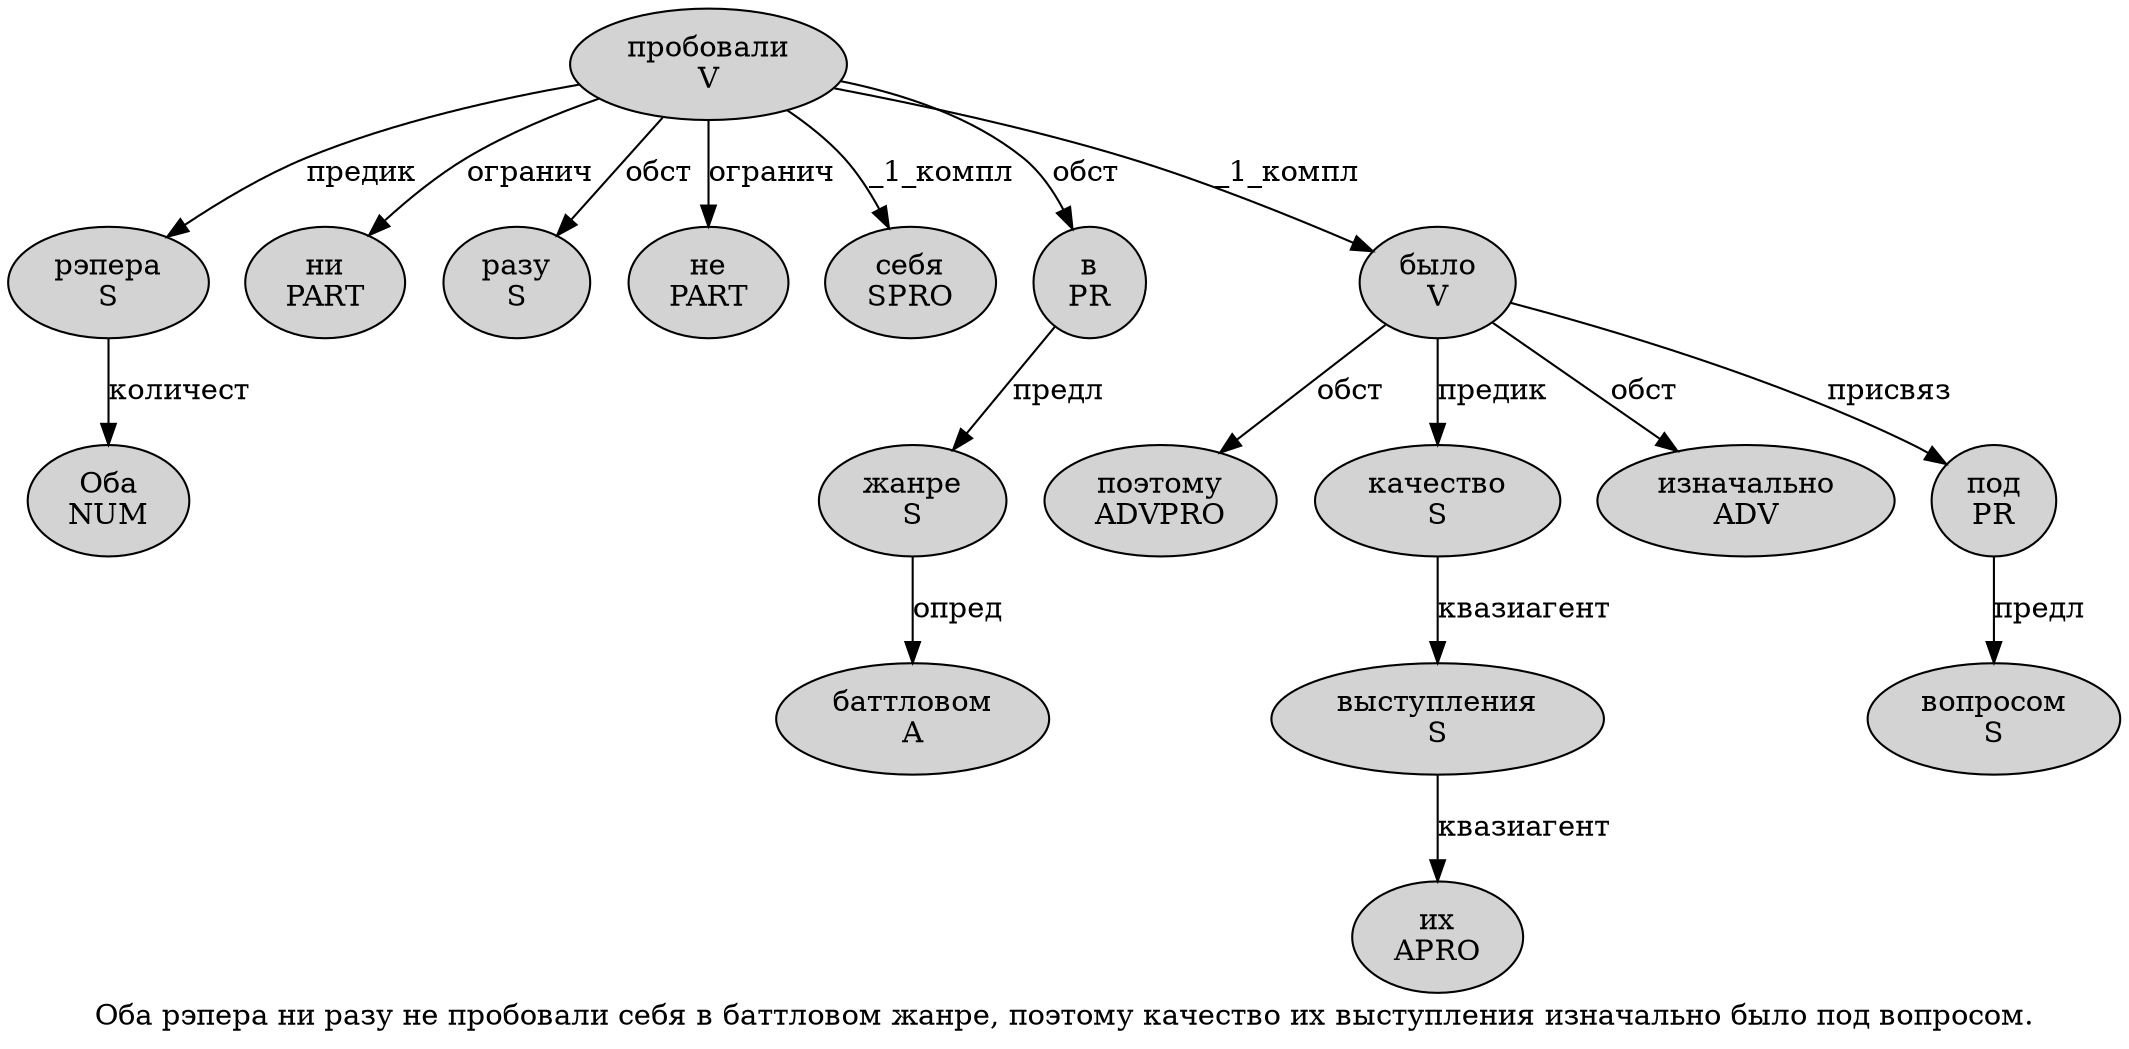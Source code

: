 digraph SENTENCE_338 {
	graph [label="Оба рэпера ни разу не пробовали себя в баттловом жанре, поэтому качество их выступления изначально было под вопросом."]
	node [style=filled]
		0 [label="Оба
NUM" color="" fillcolor=lightgray penwidth=1 shape=ellipse]
		1 [label="рэпера
S" color="" fillcolor=lightgray penwidth=1 shape=ellipse]
		2 [label="ни
PART" color="" fillcolor=lightgray penwidth=1 shape=ellipse]
		3 [label="разу
S" color="" fillcolor=lightgray penwidth=1 shape=ellipse]
		4 [label="не
PART" color="" fillcolor=lightgray penwidth=1 shape=ellipse]
		5 [label="пробовали
V" color="" fillcolor=lightgray penwidth=1 shape=ellipse]
		6 [label="себя
SPRO" color="" fillcolor=lightgray penwidth=1 shape=ellipse]
		7 [label="в
PR" color="" fillcolor=lightgray penwidth=1 shape=ellipse]
		8 [label="баттловом
A" color="" fillcolor=lightgray penwidth=1 shape=ellipse]
		9 [label="жанре
S" color="" fillcolor=lightgray penwidth=1 shape=ellipse]
		11 [label="поэтому
ADVPRO" color="" fillcolor=lightgray penwidth=1 shape=ellipse]
		12 [label="качество
S" color="" fillcolor=lightgray penwidth=1 shape=ellipse]
		13 [label="их
APRO" color="" fillcolor=lightgray penwidth=1 shape=ellipse]
		14 [label="выступления
S" color="" fillcolor=lightgray penwidth=1 shape=ellipse]
		15 [label="изначально
ADV" color="" fillcolor=lightgray penwidth=1 shape=ellipse]
		16 [label="было
V" color="" fillcolor=lightgray penwidth=1 shape=ellipse]
		17 [label="под
PR" color="" fillcolor=lightgray penwidth=1 shape=ellipse]
		18 [label="вопросом
S" color="" fillcolor=lightgray penwidth=1 shape=ellipse]
			9 -> 8 [label="опред"]
			16 -> 11 [label="обст"]
			16 -> 12 [label="предик"]
			16 -> 15 [label="обст"]
			16 -> 17 [label="присвяз"]
			7 -> 9 [label="предл"]
			1 -> 0 [label="количест"]
			17 -> 18 [label="предл"]
			14 -> 13 [label="квазиагент"]
			12 -> 14 [label="квазиагент"]
			5 -> 1 [label="предик"]
			5 -> 2 [label="огранич"]
			5 -> 3 [label="обст"]
			5 -> 4 [label="огранич"]
			5 -> 6 [label="_1_компл"]
			5 -> 7 [label="обст"]
			5 -> 16 [label="_1_компл"]
}